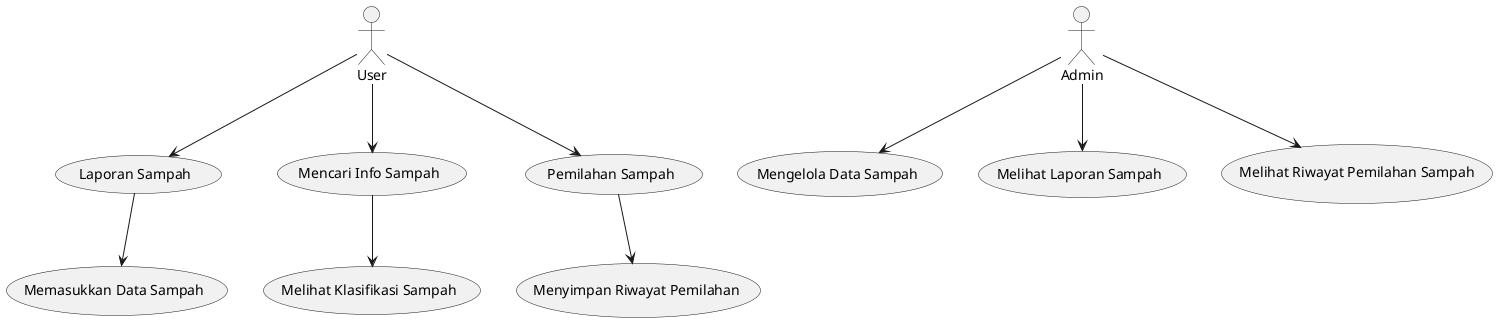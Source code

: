 @startuml usecase
actor User
actor Admin

User --> (Laporan Sampah)
User --> (Mencari Info Sampah)
User --> (Pemilahan Sampah)

Admin --> (Mengelola Data Sampah)
Admin --> (Melihat Laporan Sampah)
Admin --> (Melihat Riwayat Pemilahan Sampah)

(Laporan Sampah) --> (Memasukkan Data Sampah)
(Mencari Info Sampah) --> (Melihat Klasifikasi Sampah)
(Pemilahan Sampah) --> (Menyimpan Riwayat Pemilahan)
@enduml
